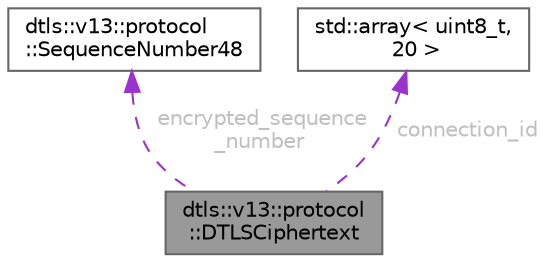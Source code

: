 digraph "dtls::v13::protocol::DTLSCiphertext"
{
 // LATEX_PDF_SIZE
  bgcolor="transparent";
  edge [fontname=Helvetica,fontsize=10,labelfontname=Helvetica,labelfontsize=10];
  node [fontname=Helvetica,fontsize=10,shape=box,height=0.2,width=0.4];
  Node1 [id="Node000001",label="dtls::v13::protocol\l::DTLSCiphertext",height=0.2,width=0.4,color="gray40", fillcolor="grey60", style="filled", fontcolor="black",tooltip="DTLSCiphertext structure as specified in RFC 9147 Section 4.1.2."];
  Node2 -> Node1 [id="edge1_Node000001_Node000002",dir="back",color="darkorchid3",style="dashed",tooltip=" ",label=" encrypted_sequence\l_number",fontcolor="grey" ];
  Node2 [id="Node000002",label="dtls::v13::protocol\l::SequenceNumber48",height=0.2,width=0.4,color="gray40", fillcolor="white", style="filled",URL="$structdtls_1_1v13_1_1protocol_1_1SequenceNumber48.html",tooltip="48-bit sequence number type for DTLS v1.3 compliance RFC 9147 Section 4.1.1 and 4...."];
  Node3 -> Node1 [id="edge2_Node000001_Node000003",dir="back",color="darkorchid3",style="dashed",tooltip=" ",label=" connection_id",fontcolor="grey" ];
  Node3 [id="Node000003",label="std::array\< uint8_t,\l 20 \>",height=0.2,width=0.4,color="gray40", fillcolor="white", style="filled",tooltip=" "];
}
